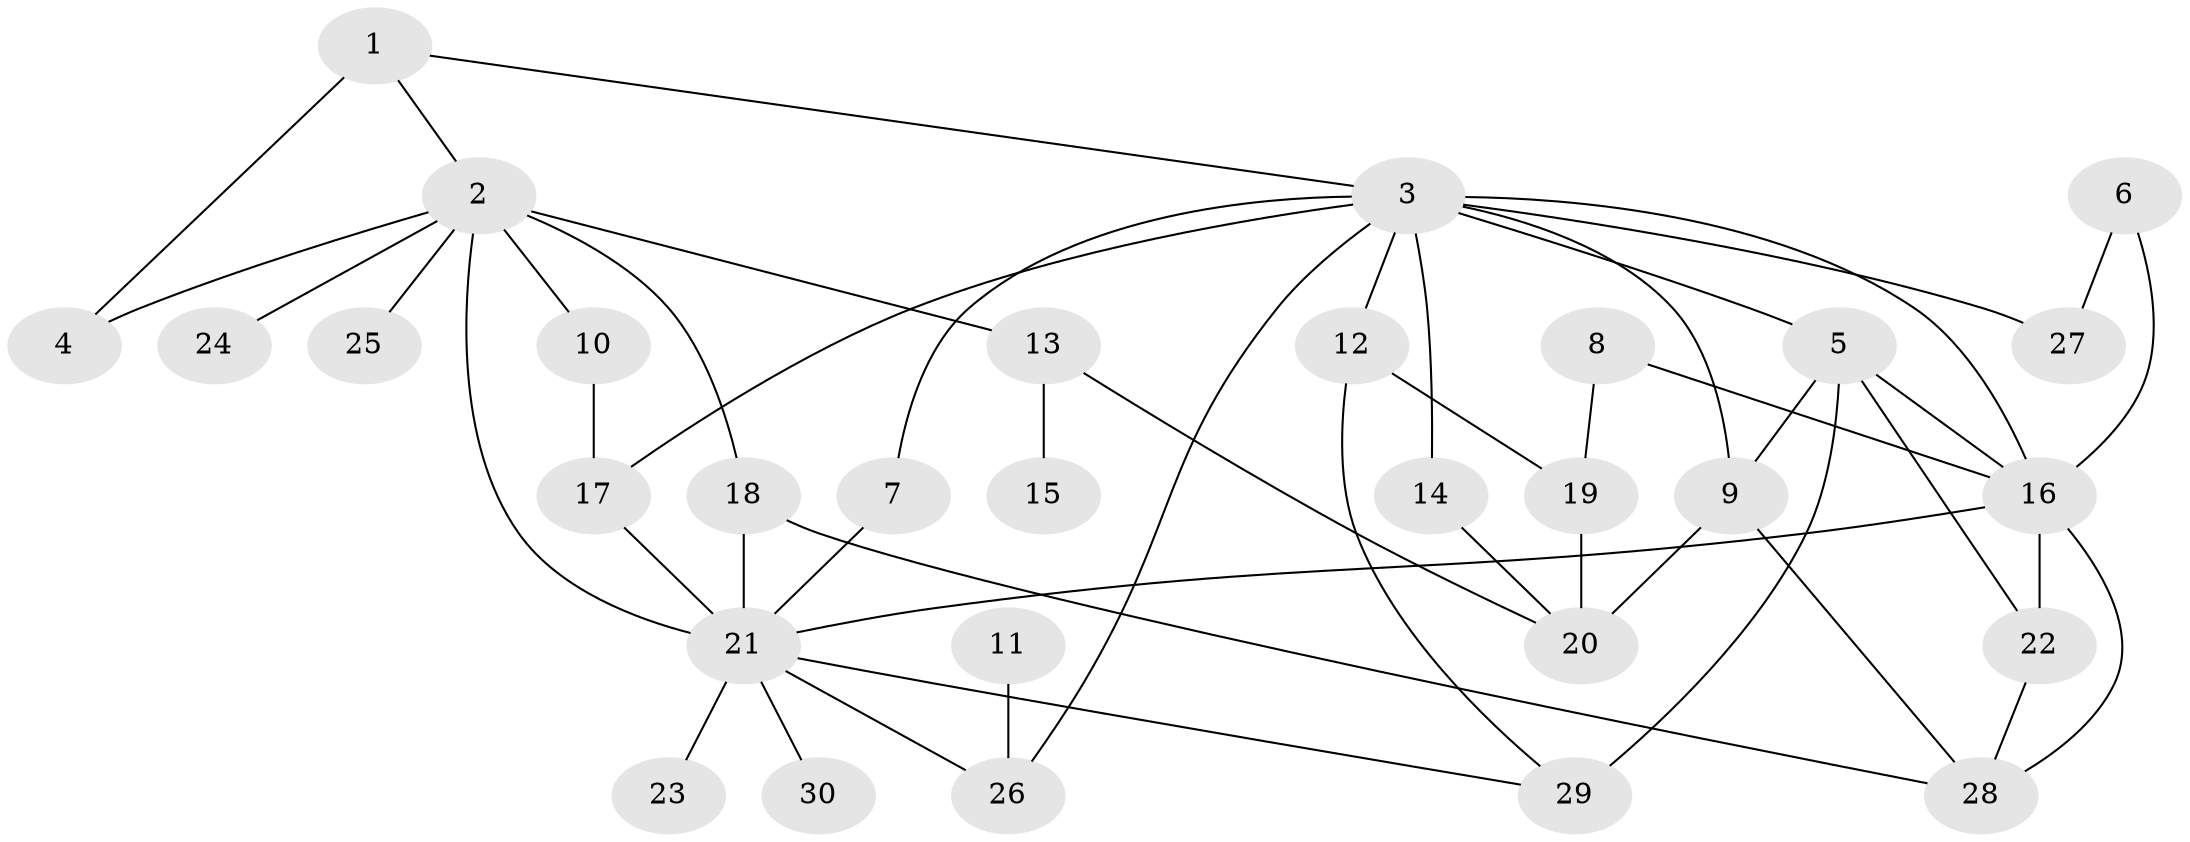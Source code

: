 // original degree distribution, {5: 0.05, 4: 0.13333333333333333, 3: 0.18333333333333332, 7: 0.03333333333333333, 2: 0.4, 10: 0.016666666666666666, 6: 0.016666666666666666, 1: 0.16666666666666666}
// Generated by graph-tools (version 1.1) at 2025/25/03/09/25 03:25:27]
// undirected, 30 vertices, 49 edges
graph export_dot {
graph [start="1"]
  node [color=gray90,style=filled];
  1;
  2;
  3;
  4;
  5;
  6;
  7;
  8;
  9;
  10;
  11;
  12;
  13;
  14;
  15;
  16;
  17;
  18;
  19;
  20;
  21;
  22;
  23;
  24;
  25;
  26;
  27;
  28;
  29;
  30;
  1 -- 2 [weight=1.0];
  1 -- 3 [weight=1.0];
  1 -- 4 [weight=2.0];
  2 -- 4 [weight=1.0];
  2 -- 10 [weight=1.0];
  2 -- 13 [weight=1.0];
  2 -- 18 [weight=1.0];
  2 -- 21 [weight=2.0];
  2 -- 24 [weight=1.0];
  2 -- 25 [weight=1.0];
  3 -- 5 [weight=1.0];
  3 -- 7 [weight=1.0];
  3 -- 9 [weight=1.0];
  3 -- 12 [weight=1.0];
  3 -- 14 [weight=1.0];
  3 -- 16 [weight=1.0];
  3 -- 17 [weight=1.0];
  3 -- 26 [weight=1.0];
  3 -- 27 [weight=1.0];
  5 -- 9 [weight=1.0];
  5 -- 16 [weight=1.0];
  5 -- 22 [weight=1.0];
  5 -- 29 [weight=2.0];
  6 -- 16 [weight=1.0];
  6 -- 27 [weight=1.0];
  7 -- 21 [weight=1.0];
  8 -- 16 [weight=1.0];
  8 -- 19 [weight=1.0];
  9 -- 20 [weight=1.0];
  9 -- 28 [weight=1.0];
  10 -- 17 [weight=1.0];
  11 -- 26 [weight=1.0];
  12 -- 19 [weight=1.0];
  12 -- 29 [weight=1.0];
  13 -- 15 [weight=1.0];
  13 -- 20 [weight=1.0];
  14 -- 20 [weight=1.0];
  16 -- 21 [weight=1.0];
  16 -- 22 [weight=1.0];
  16 -- 28 [weight=1.0];
  17 -- 21 [weight=2.0];
  18 -- 21 [weight=1.0];
  18 -- 28 [weight=1.0];
  19 -- 20 [weight=2.0];
  21 -- 23 [weight=1.0];
  21 -- 26 [weight=1.0];
  21 -- 29 [weight=1.0];
  21 -- 30 [weight=1.0];
  22 -- 28 [weight=1.0];
}
